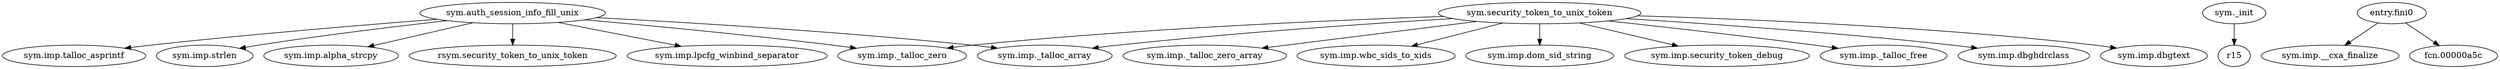 digraph code {
  "0x00000bb0" [label="sym.security_token_to_unix_token"];
  "0x00000bb0" -> "0x00000a08";
  "0x00000a08" [label="sym.imp._talloc_zero"];
  "0x00000bb0" -> "0x0000099c";
  "0x0000099c" [label="sym.imp._talloc_zero_array"];
  "0x00000bb0" -> "0x000009c0";
  "0x000009c0" [label="sym.imp.wbc_sids_to_xids"];
  "0x00000bb0" -> "0x00000a14";
  "0x00000a14" [label="sym.imp._talloc_array"];
  "0x00000bb0" -> "0x00000a20";
  "0x00000a20" [label="sym.imp.dom_sid_string"];
  "0x00000bb0" -> "0x000009fc";
  "0x000009fc" [label="sym.imp.security_token_debug"];
  "0x00000bb0" -> "0x000009f0";
  "0x000009f0" [label="sym.imp._talloc_free"];
  "0x00000bb0" -> "0x000009e4";
  "0x000009e4" [label="sym.imp.dbghdrclass"];
  "0x00000bb0" -> "0x000009b4";
  "0x000009b4" [label="sym.imp.dbgtext"];
  "0x00000fdc" [label="sym.auth_session_info_fill_unix"];
  "0x00000fdc" -> "0x00000984";
  "0x00000984" [label="rsym.security_token_to_unix_token"];
  "0x00000fdc" -> "0x00000a08";
  "0x00000a08" [label="sym.imp._talloc_zero"];
  "0x00000fdc" -> "0x000009a8";
  "0x000009a8" [label="sym.imp.lpcfg_winbind_separator"];
  "0x00000fdc" -> "0x00000a2c";
  "0x00000a2c" [label="sym.imp.talloc_asprintf"];
  "0x00000fdc" -> "0x000009d8";
  "0x000009d8" [label="sym.imp.strlen"];
  "0x00000fdc" -> "0x00000a14";
  "0x00000a14" [label="sym.imp._talloc_array"];
  "0x00000fdc" -> "0x00000978";
  "0x00000978" [label="sym.imp.alpha_strcpy"];
  "0x00000954" [label="sym._init"];
  "0x00000954" -> "0x00000a38";
  "0x00000a38" [label="r15"];
  "0x00000af8" [label="entry.fini0"];
  "0x00000af8" -> "0x00000990";
  "0x00000990" [label="sym.imp.__cxa_finalize"];
  "0x00000af8" -> "0x00000a5c";
  "0x00000a5c" [label="fcn.00000a5c"];
}
